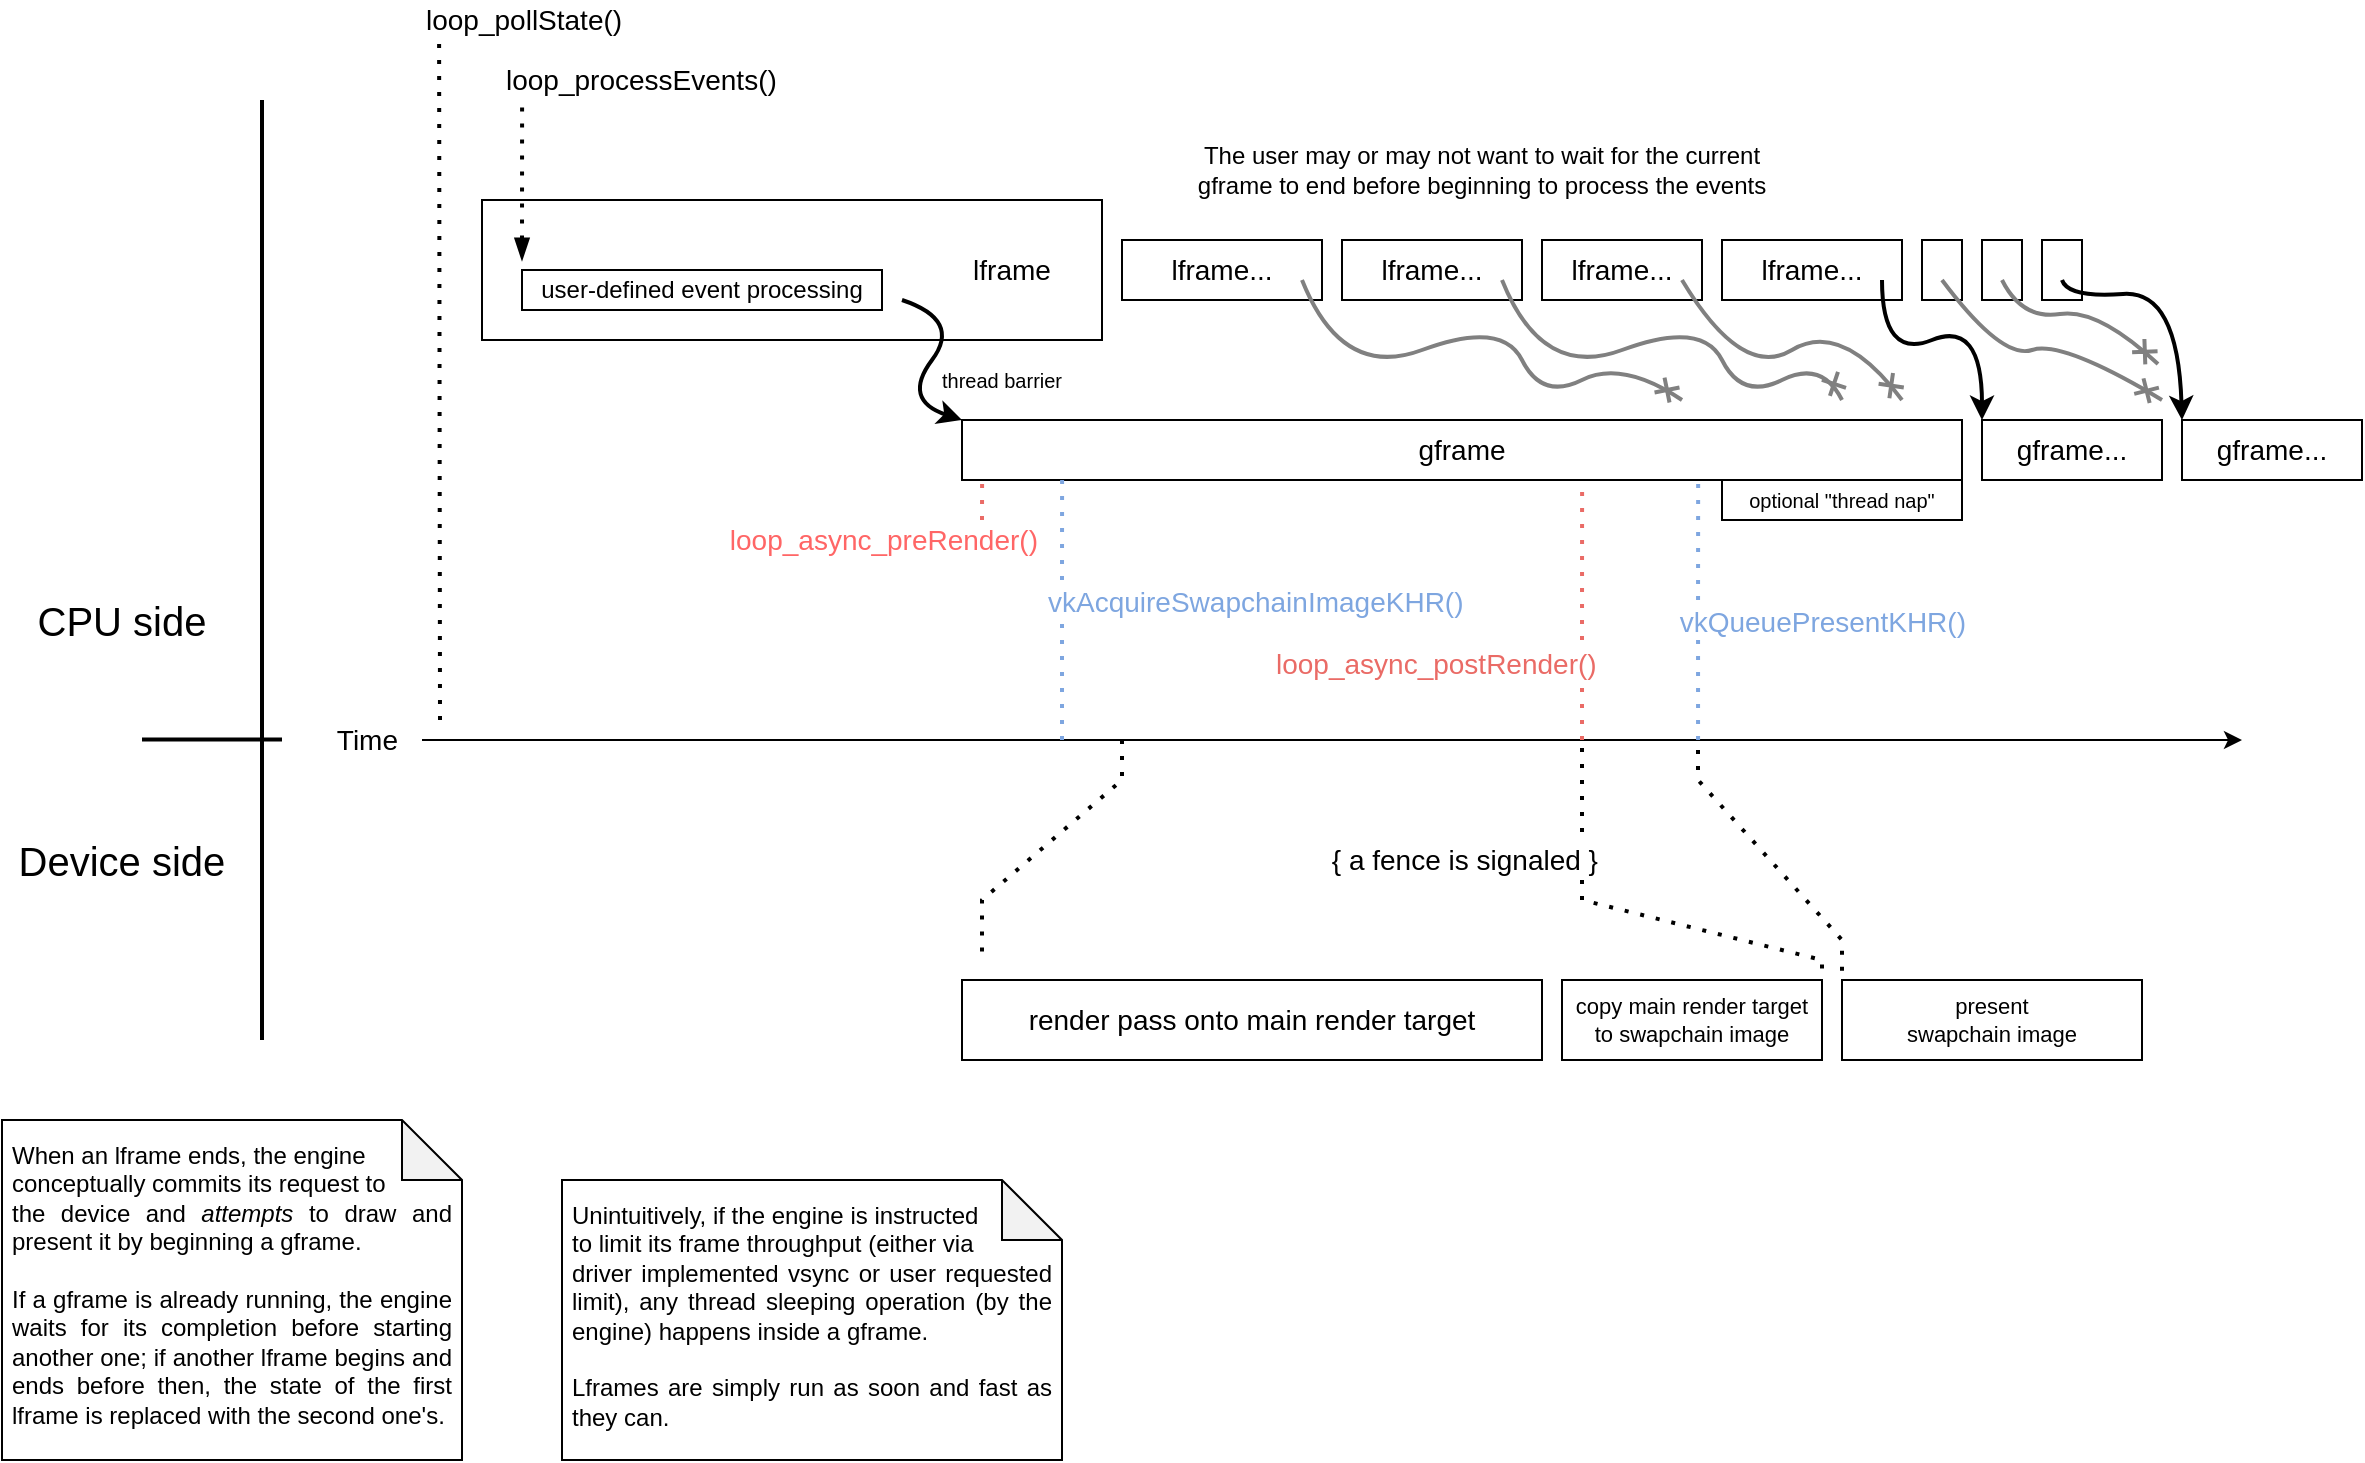 <mxfile version="19.0.2" type="device"><diagram id="ou3ksr_jkBCjSf69e3fj" name="Page-1"><mxGraphModel dx="334" dy="338" grid="1" gridSize="10" guides="1" tooltips="1" connect="1" arrows="1" fold="1" page="1" pageScale="1" pageWidth="850" pageHeight="1100" math="0" shadow="0"><root><mxCell id="0"/><mxCell id="1" parent="0"/><mxCell id="Y-rtnnqi3lDFUn5MxjKo-1" value="" style="endArrow=classic;html=1;rounded=0;" parent="1" edge="1"><mxGeometry width="50" height="50" relative="1" as="geometry"><mxPoint x="250" y="400" as="sourcePoint"/><mxPoint x="1160" y="400" as="targetPoint"/></mxGeometry></mxCell><mxCell id="Y-rtnnqi3lDFUn5MxjKo-3" value="loop_pollState()" style="text;html=1;strokeColor=none;fillColor=none;align=left;verticalAlign=middle;whiteSpace=wrap;rounded=0;textDirection=ltr;horizontal=1;fontSize=14;" parent="1" vertex="1"><mxGeometry x="250" y="30" width="150" height="20" as="geometry"/></mxCell><mxCell id="Y-rtnnqi3lDFUn5MxjKo-4" value="" style="endArrow=none;dashed=1;html=1;dashPattern=1 3;strokeWidth=2;rounded=0;entryX=0.057;entryY=0.953;entryDx=0;entryDy=0;jumpSize=6;startArrow=none;startFill=0;entryPerimeter=0;" parent="1" target="Y-rtnnqi3lDFUn5MxjKo-3" edge="1"><mxGeometry width="50" height="50" relative="1" as="geometry"><mxPoint x="259" y="390" as="sourcePoint"/><mxPoint x="480" y="200" as="targetPoint"/></mxGeometry></mxCell><mxCell id="Y-rtnnqi3lDFUn5MxjKo-5" value="loop_processEvents()" style="text;html=1;strokeColor=none;fillColor=none;align=left;verticalAlign=middle;whiteSpace=wrap;rounded=0;textDirection=ltr;horizontal=1;fontSize=14;" parent="1" vertex="1"><mxGeometry x="290" y="60" width="150" height="20" as="geometry"/></mxCell><mxCell id="Y-rtnnqi3lDFUn5MxjKo-6" value="CPU side" style="text;html=1;strokeColor=none;fillColor=none;align=center;verticalAlign=middle;whiteSpace=wrap;rounded=0;fontSize=20;" parent="1" vertex="1"><mxGeometry x="40" y="320" width="120" height="40" as="geometry"/></mxCell><mxCell id="Y-rtnnqi3lDFUn5MxjKo-8" value="Device side" style="text;html=1;strokeColor=none;fillColor=none;align=center;verticalAlign=middle;whiteSpace=wrap;rounded=0;fontSize=20;" parent="1" vertex="1"><mxGeometry x="40" y="440" width="120" height="40" as="geometry"/></mxCell><mxCell id="Y-rtnnqi3lDFUn5MxjKo-9" value="" style="rounded=0;whiteSpace=wrap;html=1;fontSize=14;" parent="1" vertex="1"><mxGeometry x="280" y="130" width="310" height="70" as="geometry"/></mxCell><mxCell id="Y-rtnnqi3lDFUn5MxjKo-16" value="Time" style="text;html=1;strokeColor=none;fillColor=none;align=right;verticalAlign=middle;whiteSpace=wrap;rounded=0;labelBackgroundColor=none;fontSize=14;" parent="1" vertex="1"><mxGeometry x="200" y="390" width="40" height="20" as="geometry"/></mxCell><mxCell id="Y-rtnnqi3lDFUn5MxjKo-17" value="" style="endArrow=none;html=1;rounded=0;fontSize=14;strokeWidth=2;jumpSize=6;" parent="1" edge="1"><mxGeometry width="50" height="50" relative="1" as="geometry"><mxPoint x="170" y="550" as="sourcePoint"/><mxPoint x="170" y="80" as="targetPoint"/></mxGeometry></mxCell><mxCell id="Y-rtnnqi3lDFUn5MxjKo-18" value="" style="endArrow=none;html=1;rounded=0;fontSize=14;strokeWidth=2;jumpSize=6;" parent="1" edge="1"><mxGeometry width="50" height="50" relative="1" as="geometry"><mxPoint x="110" y="399.76" as="sourcePoint"/><mxPoint x="180" y="399.76" as="targetPoint"/></mxGeometry></mxCell><mxCell id="Y-rtnnqi3lDFUn5MxjKo-21" value="user-defined event processing" style="rounded=0;whiteSpace=wrap;html=1;labelBackgroundColor=none;fontSize=12;" parent="1" vertex="1"><mxGeometry x="300" y="165" width="180" height="20" as="geometry"/></mxCell><mxCell id="Y-rtnnqi3lDFUn5MxjKo-23" value="gframe" style="rounded=0;whiteSpace=wrap;html=1;fontSize=14;" parent="1" vertex="1"><mxGeometry x="520" y="240" width="500" height="30" as="geometry"/></mxCell><mxCell id="Y-rtnnqi3lDFUn5MxjKo-24" value="" style="curved=1;endArrow=classic;html=1;rounded=0;fontSize=12;strokeWidth=2;jumpSize=6;entryX=0;entryY=0;entryDx=0;entryDy=0;" parent="1" target="Y-rtnnqi3lDFUn5MxjKo-23" edge="1"><mxGeometry width="50" height="50" relative="1" as="geometry"><mxPoint x="490" y="180" as="sourcePoint"/><mxPoint x="380" y="210" as="targetPoint"/><Array as="points"><mxPoint x="520" y="190"/><mxPoint x="490" y="230"/></Array></mxGeometry></mxCell><mxCell id="Y-rtnnqi3lDFUn5MxjKo-25" value="thread barrier" style="text;html=1;strokeColor=none;fillColor=none;align=center;verticalAlign=middle;whiteSpace=wrap;rounded=0;labelBackgroundColor=none;fontSize=10;" parent="1" vertex="1"><mxGeometry x="505" y="210" width="70" height="20" as="geometry"/></mxCell><mxCell id="Y-rtnnqi3lDFUn5MxjKo-7" value="" style="endArrow=none;dashed=1;html=1;dashPattern=1 3;strokeWidth=2;rounded=0;endFill=0;startArrow=blockThin;startFill=1;entryX=0.067;entryY=1.022;entryDx=0;entryDy=0;entryPerimeter=0;" parent="1" target="Y-rtnnqi3lDFUn5MxjKo-5" edge="1"><mxGeometry width="50" height="50" relative="1" as="geometry"><mxPoint x="300" y="160" as="sourcePoint"/><mxPoint x="300" y="100" as="targetPoint"/></mxGeometry></mxCell><mxCell id="Y-rtnnqi3lDFUn5MxjKo-28" value="&lt;font style=&quot;font-size: 14px;&quot;&gt;lframe&lt;/font&gt;" style="text;html=1;strokeColor=none;fillColor=none;align=center;verticalAlign=middle;whiteSpace=wrap;rounded=0;labelBackgroundColor=none;fontSize=10;" parent="1" vertex="1"><mxGeometry x="515" y="150" width="60" height="30" as="geometry"/></mxCell><mxCell id="Y-rtnnqi3lDFUn5MxjKo-29" value="" style="endArrow=none;dashed=1;html=1;dashPattern=1 3;strokeWidth=2;rounded=0;endFill=0;startArrow=none;startFill=0;entryX=0.067;entryY=1.022;entryDx=0;entryDy=0;entryPerimeter=0;strokeColor=#7EA6E0;" parent="1" edge="1"><mxGeometry width="50" height="50" relative="1" as="geometry"><mxPoint x="570" y="320" as="sourcePoint"/><mxPoint x="570.05" y="270.0" as="targetPoint"/></mxGeometry></mxCell><mxCell id="Y-rtnnqi3lDFUn5MxjKo-30" value="vkAcquireSwapchainImageKHR()" style="text;html=1;strokeColor=none;fillColor=none;align=left;verticalAlign=middle;whiteSpace=wrap;rounded=0;textDirection=ltr;horizontal=1;fontSize=14;rotation=0;fontColor=#7EA6E0;" parent="1" vertex="1"><mxGeometry x="561" y="321" width="220" height="20" as="geometry"/></mxCell><mxCell id="Y-rtnnqi3lDFUn5MxjKo-36" value="lframe..." style="rounded=0;whiteSpace=wrap;html=1;fontSize=14;" parent="1" vertex="1"><mxGeometry x="600" y="150" width="100" height="30" as="geometry"/></mxCell><mxCell id="Y-rtnnqi3lDFUn5MxjKo-44" value="render pass onto main render target" style="rounded=0;whiteSpace=wrap;html=1;fontSize=14;" parent="1" vertex="1"><mxGeometry x="520" y="520" width="290" height="40" as="geometry"/></mxCell><mxCell id="Y-rtnnqi3lDFUn5MxjKo-45" value="{ a fence is signaled }" style="text;html=1;strokeColor=none;fillColor=none;align=right;verticalAlign=middle;whiteSpace=wrap;rounded=0;textDirection=ltr;horizontal=1;fontSize=14;" parent="1" vertex="1"><mxGeometry x="700" y="450" width="140" height="20" as="geometry"/></mxCell><mxCell id="Y-rtnnqi3lDFUn5MxjKo-47" value="copy main render target to swapchain image" style="rounded=0;whiteSpace=wrap;html=1;fontSize=11;" parent="1" vertex="1"><mxGeometry x="820" y="520" width="130" height="40" as="geometry"/></mxCell><mxCell id="Y-rtnnqi3lDFUn5MxjKo-48" value="present&lt;br&gt;swapchain image" style="rounded=0;whiteSpace=wrap;html=1;fontSize=11;" parent="1" vertex="1"><mxGeometry x="960" y="520" width="150" height="40" as="geometry"/></mxCell><mxCell id="Y-rtnnqi3lDFUn5MxjKo-53" value="" style="endArrow=none;dashed=1;html=1;dashPattern=1 3;strokeWidth=2;rounded=0;fontSize=10;jumpSize=6;" parent="1" edge="1"><mxGeometry width="50" height="50" relative="1" as="geometry"><mxPoint x="830" y="470" as="sourcePoint"/><mxPoint x="950" y="520" as="targetPoint"/><Array as="points"><mxPoint x="830" y="480"/><mxPoint x="950" y="510"/></Array></mxGeometry></mxCell><mxCell id="Y-rtnnqi3lDFUn5MxjKo-55" value="" style="curved=1;endArrow=cross;html=1;rounded=0;fontSize=12;strokeWidth=2;jumpSize=6;endFill=0;strokeColor=#808080;" parent="1" edge="1"><mxGeometry width="50" height="50" relative="1" as="geometry"><mxPoint x="690" y="170" as="sourcePoint"/><mxPoint x="880" y="230" as="targetPoint"/><Array as="points"><mxPoint x="710" y="220"/><mxPoint x="790" y="190"/><mxPoint x="810" y="230"/><mxPoint x="850" y="210"/></Array></mxGeometry></mxCell><mxCell id="Y-rtnnqi3lDFUn5MxjKo-56" value="lframe..." style="rounded=0;whiteSpace=wrap;html=1;fontSize=14;" parent="1" vertex="1"><mxGeometry x="710" y="150" width="90" height="30" as="geometry"/></mxCell><mxCell id="Y-rtnnqi3lDFUn5MxjKo-58" value="lframe..." style="rounded=0;whiteSpace=wrap;html=1;fontSize=14;" parent="1" vertex="1"><mxGeometry x="900" y="150" width="90" height="30" as="geometry"/></mxCell><mxCell id="Y-rtnnqi3lDFUn5MxjKo-59" value="" style="curved=1;endArrow=classic;html=1;rounded=0;fontSize=12;strokeWidth=2;jumpSize=6;endFill=1;entryX=0;entryY=0;entryDx=0;entryDy=0;" parent="1" target="Y-rtnnqi3lDFUn5MxjKo-60" edge="1"><mxGeometry width="50" height="50" relative="1" as="geometry"><mxPoint x="980" y="170" as="sourcePoint"/><mxPoint x="1140" y="240" as="targetPoint"/><Array as="points"><mxPoint x="980" y="210"/><mxPoint x="1030" y="190"/></Array></mxGeometry></mxCell><mxCell id="Y-rtnnqi3lDFUn5MxjKo-60" value="gframe..." style="rounded=0;whiteSpace=wrap;html=1;fontSize=14;" parent="1" vertex="1"><mxGeometry x="1030" y="240" width="90" height="30" as="geometry"/></mxCell><mxCell id="Y-rtnnqi3lDFUn5MxjKo-61" value="The user may or may not want to wait for the current gframe to end before beginning to process the events" style="text;html=1;strokeColor=none;fillColor=none;align=center;verticalAlign=middle;whiteSpace=wrap;rounded=0;dashed=1;dashPattern=1 2;labelBackgroundColor=none;fontSize=12;" parent="1" vertex="1"><mxGeometry x="620" y="90" width="320" height="50" as="geometry"/></mxCell><mxCell id="Y-rtnnqi3lDFUn5MxjKo-62" value="" style="endArrow=none;dashed=1;html=1;dashPattern=1 3;strokeWidth=2;rounded=0;endFill=0;startArrow=none;startFill=0;entryX=0.067;entryY=1.022;entryDx=0;entryDy=0;entryPerimeter=0;strokeColor=#EA6B66;" parent="1" edge="1"><mxGeometry width="50" height="50" relative="1" as="geometry"><mxPoint x="530" y="290" as="sourcePoint"/><mxPoint x="530.05" y="270" as="targetPoint"/></mxGeometry></mxCell><mxCell id="Y-rtnnqi3lDFUn5MxjKo-64" value="loop_async_preRender()" style="text;html=1;strokeColor=none;fillColor=none;align=right;verticalAlign=middle;whiteSpace=wrap;rounded=0;textDirection=ltr;horizontal=1;fontSize=14;fontColor=#FF6666;" parent="1" vertex="1"><mxGeometry x="400" y="290" width="160" height="20" as="geometry"/></mxCell><mxCell id="Y-rtnnqi3lDFUn5MxjKo-66" value="" style="endArrow=none;dashed=1;html=1;dashPattern=1 3;strokeWidth=2;rounded=0;endFill=0;startArrow=none;startFill=0;entryX=0.067;entryY=1.022;entryDx=0;entryDy=0;entryPerimeter=0;strokeColor=#EA6B66;" parent="1" edge="1"><mxGeometry width="50" height="50" relative="1" as="geometry"><mxPoint x="830" y="350" as="sourcePoint"/><mxPoint x="830.05" y="270" as="targetPoint"/></mxGeometry></mxCell><mxCell id="Y-rtnnqi3lDFUn5MxjKo-67" value="loop_async_postRender()" style="text;html=1;strokeColor=none;fillColor=none;align=left;verticalAlign=middle;whiteSpace=wrap;rounded=0;textDirection=ltr;horizontal=1;fontSize=14;fontColor=#EA6B66;" parent="1" vertex="1"><mxGeometry x="675" y="352" width="170" height="20" as="geometry"/></mxCell><mxCell id="Y-rtnnqi3lDFUn5MxjKo-69" value="" style="endArrow=none;dashed=1;html=1;dashPattern=1 3;strokeWidth=2;rounded=0;endFill=0;startArrow=none;startFill=0;entryX=0.067;entryY=1.022;entryDx=0;entryDy=0;entryPerimeter=0;strokeColor=#7EA6E0;" parent="1" edge="1"><mxGeometry width="50" height="50" relative="1" as="geometry"><mxPoint x="888.03" y="330" as="sourcePoint"/><mxPoint x="888.08" y="270" as="targetPoint"/></mxGeometry></mxCell><mxCell id="Y-rtnnqi3lDFUn5MxjKo-70" value="" style="endArrow=none;dashed=1;html=1;dashPattern=1 3;strokeWidth=2;rounded=0;endFill=0;startArrow=none;startFill=0;strokeColor=#7EA6E0;" parent="1" edge="1"><mxGeometry width="50" height="50" relative="1" as="geometry"><mxPoint x="888.03" y="400" as="sourcePoint"/><mxPoint x="888.03" y="350" as="targetPoint"/></mxGeometry></mxCell><mxCell id="Y-rtnnqi3lDFUn5MxjKo-71" value="vkQueuePresentKHR()" style="text;html=1;strokeColor=none;fillColor=none;align=right;verticalAlign=middle;whiteSpace=wrap;rounded=0;textDirection=ltr;horizontal=1;fontSize=14;rotation=0;fontColor=#7EA6E0;" parent="1" vertex="1"><mxGeometry x="872" y="331" width="152" height="20" as="geometry"/></mxCell><mxCell id="Y-rtnnqi3lDFUn5MxjKo-73" value="gframe..." style="rounded=0;whiteSpace=wrap;html=1;fontSize=14;" parent="1" vertex="1"><mxGeometry x="1130" y="240" width="90" height="30" as="geometry"/></mxCell><mxCell id="Y-rtnnqi3lDFUn5MxjKo-77" value="" style="rounded=0;whiteSpace=wrap;html=1;fontSize=14;" parent="1" vertex="1"><mxGeometry x="1000" y="150" width="20" height="30" as="geometry"/></mxCell><mxCell id="Y-rtnnqi3lDFUn5MxjKo-78" value="" style="rounded=0;whiteSpace=wrap;html=1;fontSize=14;" parent="1" vertex="1"><mxGeometry x="1030" y="150" width="20" height="30" as="geometry"/></mxCell><mxCell id="Y-rtnnqi3lDFUn5MxjKo-76" value="" style="curved=1;endArrow=cross;html=1;rounded=0;fontSize=12;strokeWidth=2;jumpSize=6;endFill=0;strokeColor=#808080;" parent="1" edge="1"><mxGeometry width="50" height="50" relative="1" as="geometry"><mxPoint x="1010" y="170" as="sourcePoint"/><mxPoint x="1120" y="230" as="targetPoint"/><Array as="points"><mxPoint x="1040" y="210"/><mxPoint x="1070" y="200"/></Array></mxGeometry></mxCell><mxCell id="Y-rtnnqi3lDFUn5MxjKo-79" value="" style="rounded=0;whiteSpace=wrap;html=1;fontSize=14;" parent="1" vertex="1"><mxGeometry x="1060" y="150" width="20" height="30" as="geometry"/></mxCell><mxCell id="Y-rtnnqi3lDFUn5MxjKo-81" value="" style="curved=1;endArrow=cross;html=1;rounded=0;fontSize=12;strokeWidth=2;jumpSize=6;endFill=0;strokeColor=#808080;" parent="1" edge="1"><mxGeometry width="50" height="50" relative="1" as="geometry"><mxPoint x="1040" y="170" as="sourcePoint"/><mxPoint x="1118" y="212" as="targetPoint"/><Array as="points"><mxPoint x="1050" y="190"/><mxPoint x="1088" y="184"/></Array></mxGeometry></mxCell><mxCell id="Y-rtnnqi3lDFUn5MxjKo-83" value="" style="curved=1;endArrow=classic;html=1;rounded=0;fontSize=12;strokeWidth=2;jumpSize=6;endFill=1;entryX=0;entryY=0;entryDx=0;entryDy=0;" parent="1" target="Y-rtnnqi3lDFUn5MxjKo-73" edge="1"><mxGeometry width="50" height="50" relative="1" as="geometry"><mxPoint x="1070" y="170" as="sourcePoint"/><mxPoint x="1270" y="255" as="targetPoint"/><Array as="points"><mxPoint x="1073" y="179"/><mxPoint x="1128" y="175"/></Array></mxGeometry></mxCell><mxCell id="Y-rtnnqi3lDFUn5MxjKo-84" value="" style="endArrow=none;dashed=1;html=1;dashPattern=1 3;strokeWidth=2;rounded=0;fontSize=10;jumpSize=6;" parent="1" edge="1"><mxGeometry width="50" height="50" relative="1" as="geometry"><mxPoint x="600" y="400" as="sourcePoint"/><mxPoint x="530" y="510" as="targetPoint"/><Array as="points"><mxPoint x="600" y="420"/><mxPoint x="530" y="480"/></Array></mxGeometry></mxCell><mxCell id="Y-rtnnqi3lDFUn5MxjKo-85" value="" style="endArrow=none;dashed=1;html=1;dashPattern=1 3;strokeWidth=2;rounded=0;fontSize=10;jumpSize=6;strokeColor=#EA6B66;" parent="1" edge="1"><mxGeometry width="50" height="50" relative="1" as="geometry"><mxPoint x="830" y="400" as="sourcePoint"/><mxPoint x="830" y="370" as="targetPoint"/><Array as="points"/></mxGeometry></mxCell><mxCell id="Y-rtnnqi3lDFUn5MxjKo-87" value="&lt;div style=&quot;text-align: justify;&quot;&gt;When an lframe ends, the engine&lt;/div&gt;&lt;div style=&quot;text-align: justify;&quot;&gt;conceptually commits its request to&lt;/div&gt;&lt;div style=&quot;text-align: justify;&quot;&gt;the device and&amp;nbsp;&lt;i&gt;attempts&lt;/i&gt;&amp;nbsp;to draw and present it by beginning a gframe&lt;span style=&quot;background-color: initial;&quot;&gt;.&lt;/span&gt;&lt;/div&gt;&lt;div style=&quot;text-align: justify;&quot;&gt;&lt;span style=&quot;background-color: initial;&quot;&gt;&lt;br&gt;&lt;/span&gt;&lt;/div&gt;&lt;div style=&quot;text-align: justify;&quot;&gt;If a gframe is already running, the engine waits for its completion before starting another one; if another lframe begins and ends before then, the state of the first lframe is replaced with the second one's.&lt;/div&gt;&lt;div style=&quot;text-align: justify;&quot;&gt;&lt;/div&gt;" style="shape=note;whiteSpace=wrap;html=1;backgroundOutline=1;darkOpacity=0.05;labelBackgroundColor=none;fontSize=12;fillColor=default;verticalAlign=top;spacing=6;" parent="1" vertex="1"><mxGeometry x="40" y="590" width="230" height="170" as="geometry"/></mxCell><mxCell id="Y-rtnnqi3lDFUn5MxjKo-89" value="&lt;div style=&quot;text-align: justify;&quot;&gt;Unintuitively, if the engine is&amp;nbsp;&lt;span style=&quot;background-color: initial;&quot;&gt;instructed&lt;/span&gt;&lt;/div&gt;&lt;div style=&quot;text-align: justify;&quot;&gt;&lt;span style=&quot;background-color: initial;&quot;&gt;to limit its frame&amp;nbsp;&lt;/span&gt;&lt;span style=&quot;background-color: initial;&quot;&gt;throughput&amp;nbsp;&lt;/span&gt;&lt;span style=&quot;background-color: initial;&quot;&gt;(either via&lt;/span&gt;&lt;/div&gt;&lt;div style=&quot;text-align: justify;&quot;&gt;&lt;span style=&quot;background-color: initial;&quot;&gt;driver implemented vsync or user requested limit), any thread sleeping operation (by the engine) happens inside a gframe.&lt;/span&gt;&lt;/div&gt;&lt;div style=&quot;text-align: justify;&quot;&gt;&lt;span style=&quot;background-color: initial;&quot;&gt;&lt;br&gt;&lt;/span&gt;&lt;/div&gt;&lt;div style=&quot;text-align: justify;&quot;&gt;&lt;span style=&quot;background-color: initial;&quot;&gt;Lframes are simply run as soon and fast as they can.&lt;/span&gt;&lt;/div&gt;&lt;div style=&quot;text-align: justify;&quot;&gt;&lt;/div&gt;" style="shape=note;whiteSpace=wrap;html=1;backgroundOutline=1;darkOpacity=0.05;labelBackgroundColor=none;fontSize=12;fillColor=default;verticalAlign=top;spacing=6;" parent="1" vertex="1"><mxGeometry x="320" y="620" width="250" height="140" as="geometry"/></mxCell><mxCell id="Y-rtnnqi3lDFUn5MxjKo-90" value="optional &quot;thread nap&quot;" style="rounded=0;whiteSpace=wrap;html=1;labelBackgroundColor=none;fontSize=10;fillColor=default;" parent="1" vertex="1"><mxGeometry x="900" y="270" width="120" height="20" as="geometry"/></mxCell><mxCell id="Y-rtnnqi3lDFUn5MxjKo-91" value="lframe..." style="rounded=0;whiteSpace=wrap;html=1;fontSize=14;" parent="1" vertex="1"><mxGeometry x="810" y="150" width="80" height="30" as="geometry"/></mxCell><mxCell id="Y-rtnnqi3lDFUn5MxjKo-100" value="" style="curved=1;endArrow=cross;html=1;rounded=0;fontSize=12;strokeWidth=2;jumpSize=6;endFill=0;strokeColor=#808080;" parent="1" edge="1"><mxGeometry width="50" height="50" relative="1" as="geometry"><mxPoint x="790" y="170" as="sourcePoint"/><mxPoint x="960" y="230" as="targetPoint"/><Array as="points"><mxPoint x="810" y="220"/><mxPoint x="890" y="190"/><mxPoint x="910" y="230"/><mxPoint x="950" y="210"/></Array></mxGeometry></mxCell><mxCell id="Y-rtnnqi3lDFUn5MxjKo-101" value="" style="curved=1;endArrow=cross;html=1;rounded=0;fontSize=12;strokeWidth=2;jumpSize=6;endFill=0;strokeColor=#808080;" parent="1" edge="1"><mxGeometry width="50" height="50" relative="1" as="geometry"><mxPoint x="880" y="170" as="sourcePoint"/><mxPoint x="990" y="230" as="targetPoint"/><Array as="points"><mxPoint x="910" y="220"/><mxPoint x="960" y="190"/></Array></mxGeometry></mxCell><mxCell id="cvDDRajKrJBhIVX8O88Z-1" value="" style="endArrow=none;dashed=1;html=1;dashPattern=1 3;strokeWidth=2;rounded=0;endFill=0;startArrow=none;startFill=0;strokeColor=#7EA6E0;" edge="1" parent="1"><mxGeometry width="50" height="50" relative="1" as="geometry"><mxPoint x="570" y="400" as="sourcePoint"/><mxPoint x="570" y="340" as="targetPoint"/></mxGeometry></mxCell><mxCell id="cvDDRajKrJBhIVX8O88Z-3" value="" style="endArrow=none;dashed=1;html=1;dashPattern=1 3;strokeWidth=2;rounded=0;fontSize=10;jumpSize=6;" edge="1" parent="1"><mxGeometry width="50" height="50" relative="1" as="geometry"><mxPoint x="830" y="404" as="sourcePoint"/><mxPoint x="830" y="446" as="targetPoint"/></mxGeometry></mxCell><mxCell id="cvDDRajKrJBhIVX8O88Z-4" value="" style="endArrow=none;dashed=1;html=1;dashPattern=1 3;strokeWidth=2;rounded=0;fontSize=10;jumpSize=6;entryX=0;entryY=0;entryDx=0;entryDy=0;" edge="1" parent="1" target="Y-rtnnqi3lDFUn5MxjKo-48"><mxGeometry width="50" height="50" relative="1" as="geometry"><mxPoint x="888" y="405" as="sourcePoint"/><mxPoint x="840" y="456" as="targetPoint"/><Array as="points"><mxPoint x="888" y="420"/><mxPoint x="960" y="500"/></Array></mxGeometry></mxCell></root></mxGraphModel></diagram></mxfile>